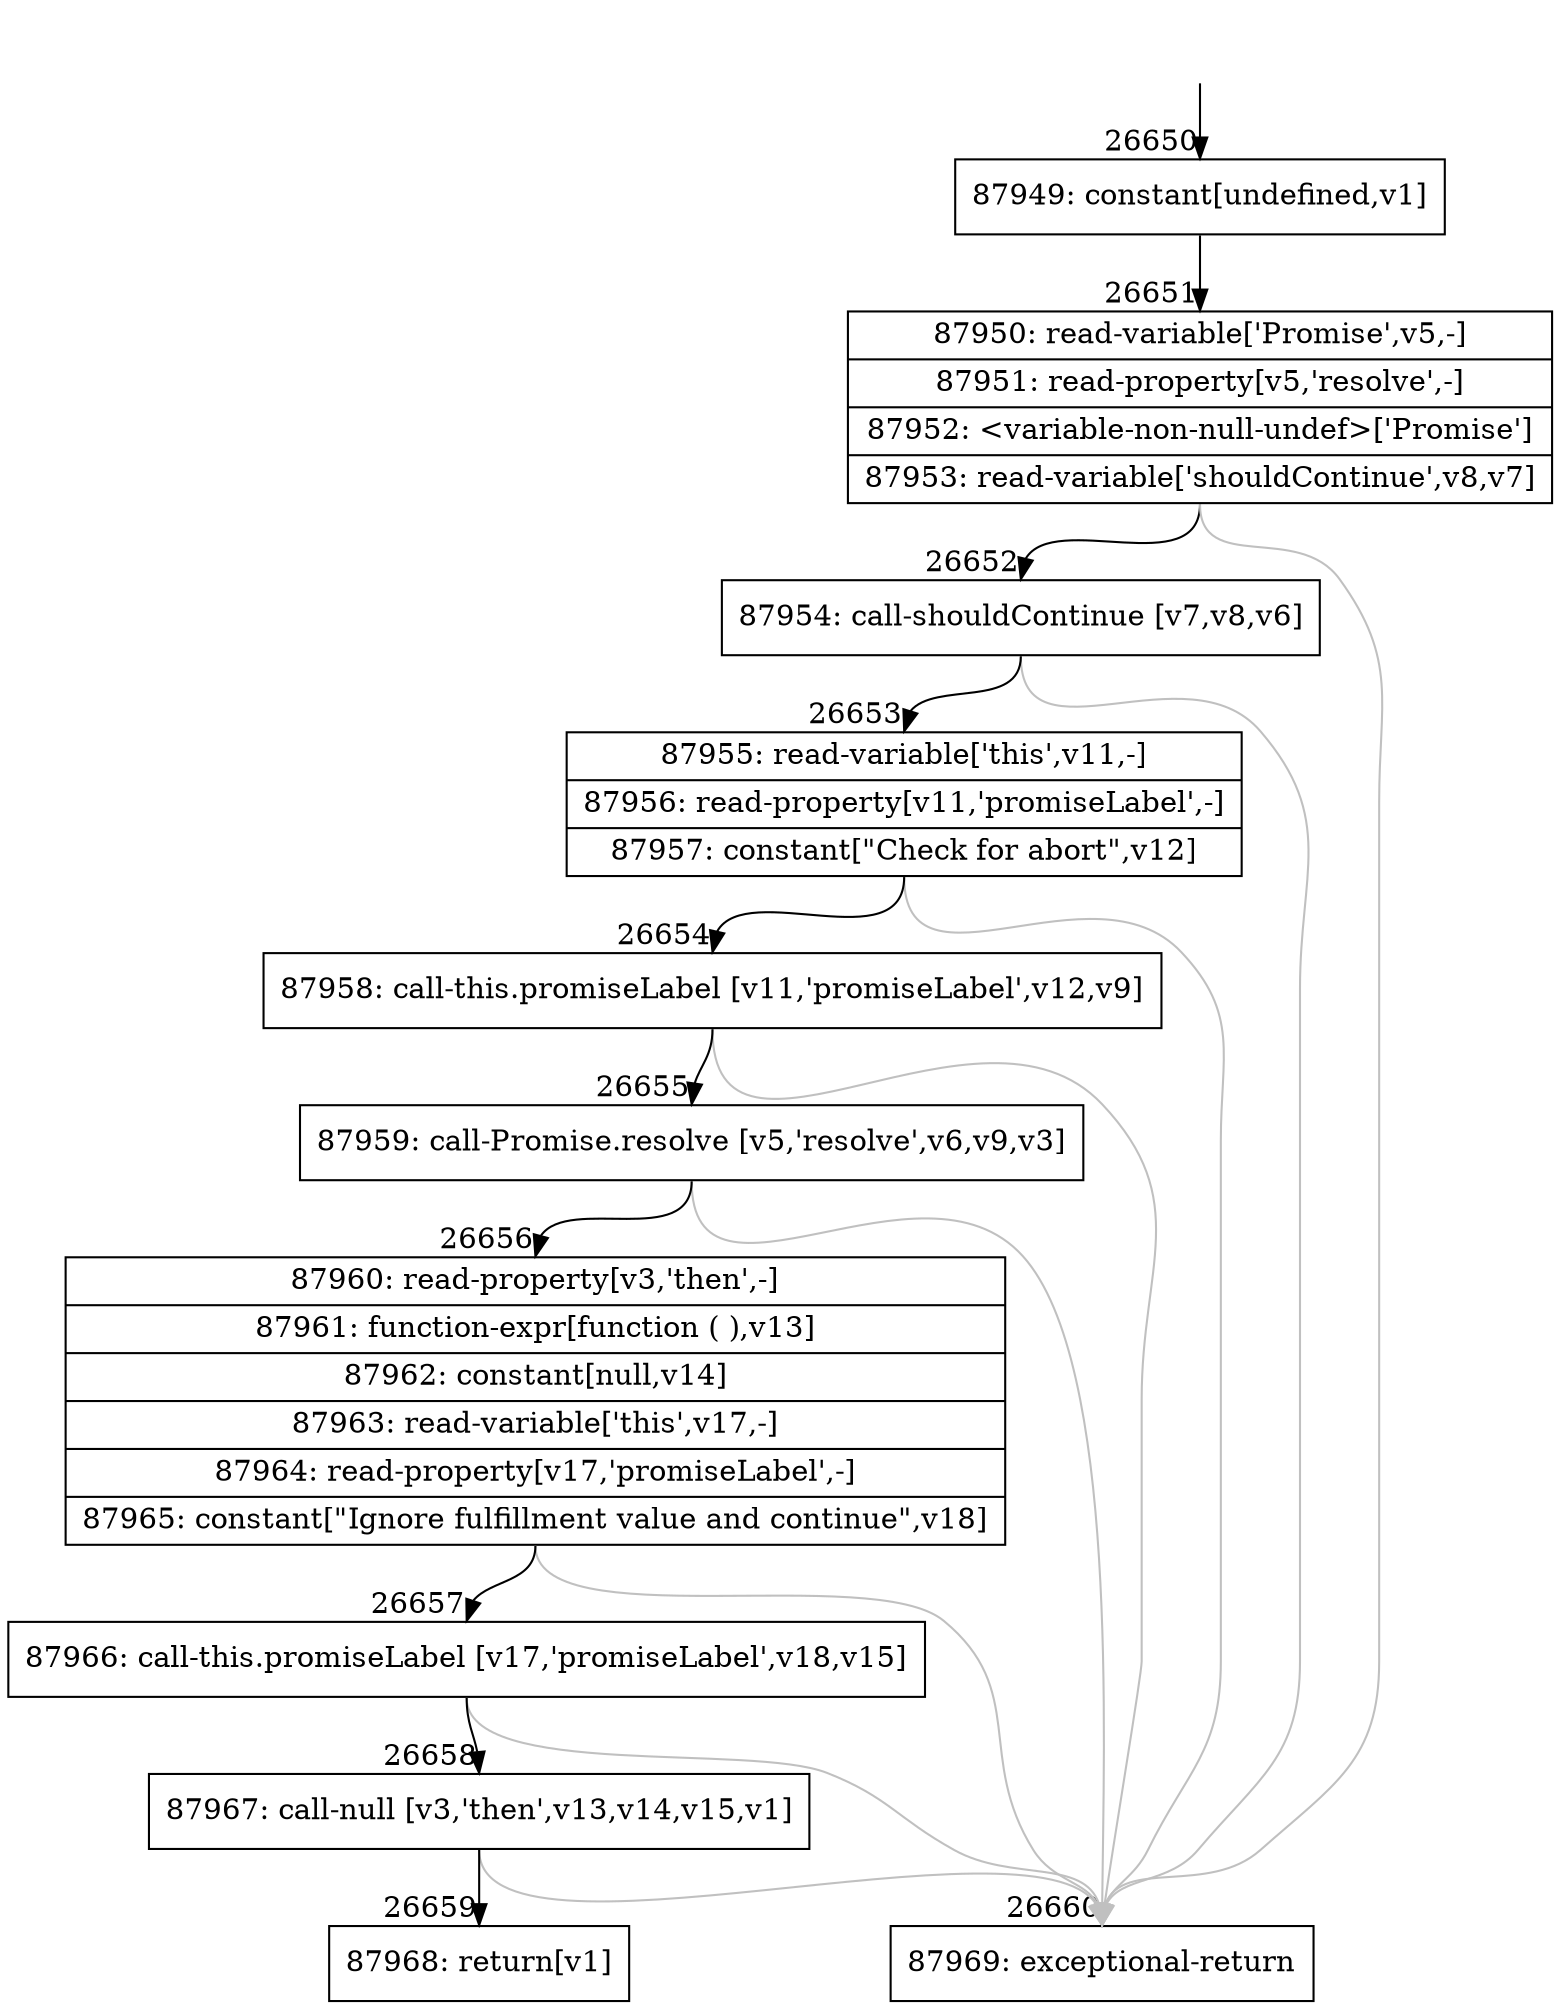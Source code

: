 digraph {
rankdir="TD"
BB_entry2333[shape=none,label=""];
BB_entry2333 -> BB26650 [tailport=s, headport=n, headlabel="    26650"]
BB26650 [shape=record label="{87949: constant[undefined,v1]}" ] 
BB26650 -> BB26651 [tailport=s, headport=n, headlabel="      26651"]
BB26651 [shape=record label="{87950: read-variable['Promise',v5,-]|87951: read-property[v5,'resolve',-]|87952: \<variable-non-null-undef\>['Promise']|87953: read-variable['shouldContinue',v8,v7]}" ] 
BB26651 -> BB26652 [tailport=s, headport=n, headlabel="      26652"]
BB26651 -> BB26660 [tailport=s, headport=n, color=gray, headlabel="      26660"]
BB26652 [shape=record label="{87954: call-shouldContinue [v7,v8,v6]}" ] 
BB26652 -> BB26653 [tailport=s, headport=n, headlabel="      26653"]
BB26652 -> BB26660 [tailport=s, headport=n, color=gray]
BB26653 [shape=record label="{87955: read-variable['this',v11,-]|87956: read-property[v11,'promiseLabel',-]|87957: constant[\"Check for abort\",v12]}" ] 
BB26653 -> BB26654 [tailport=s, headport=n, headlabel="      26654"]
BB26653 -> BB26660 [tailport=s, headport=n, color=gray]
BB26654 [shape=record label="{87958: call-this.promiseLabel [v11,'promiseLabel',v12,v9]}" ] 
BB26654 -> BB26655 [tailport=s, headport=n, headlabel="      26655"]
BB26654 -> BB26660 [tailport=s, headport=n, color=gray]
BB26655 [shape=record label="{87959: call-Promise.resolve [v5,'resolve',v6,v9,v3]}" ] 
BB26655 -> BB26656 [tailport=s, headport=n, headlabel="      26656"]
BB26655 -> BB26660 [tailport=s, headport=n, color=gray]
BB26656 [shape=record label="{87960: read-property[v3,'then',-]|87961: function-expr[function ( ),v13]|87962: constant[null,v14]|87963: read-variable['this',v17,-]|87964: read-property[v17,'promiseLabel',-]|87965: constant[\"Ignore fulfillment value and continue\",v18]}" ] 
BB26656 -> BB26657 [tailport=s, headport=n, headlabel="      26657"]
BB26656 -> BB26660 [tailport=s, headport=n, color=gray]
BB26657 [shape=record label="{87966: call-this.promiseLabel [v17,'promiseLabel',v18,v15]}" ] 
BB26657 -> BB26658 [tailport=s, headport=n, headlabel="      26658"]
BB26657 -> BB26660 [tailport=s, headport=n, color=gray]
BB26658 [shape=record label="{87967: call-null [v3,'then',v13,v14,v15,v1]}" ] 
BB26658 -> BB26659 [tailport=s, headport=n, headlabel="      26659"]
BB26658 -> BB26660 [tailport=s, headport=n, color=gray]
BB26659 [shape=record label="{87968: return[v1]}" ] 
BB26660 [shape=record label="{87969: exceptional-return}" ] 
//#$~ 48255
}
